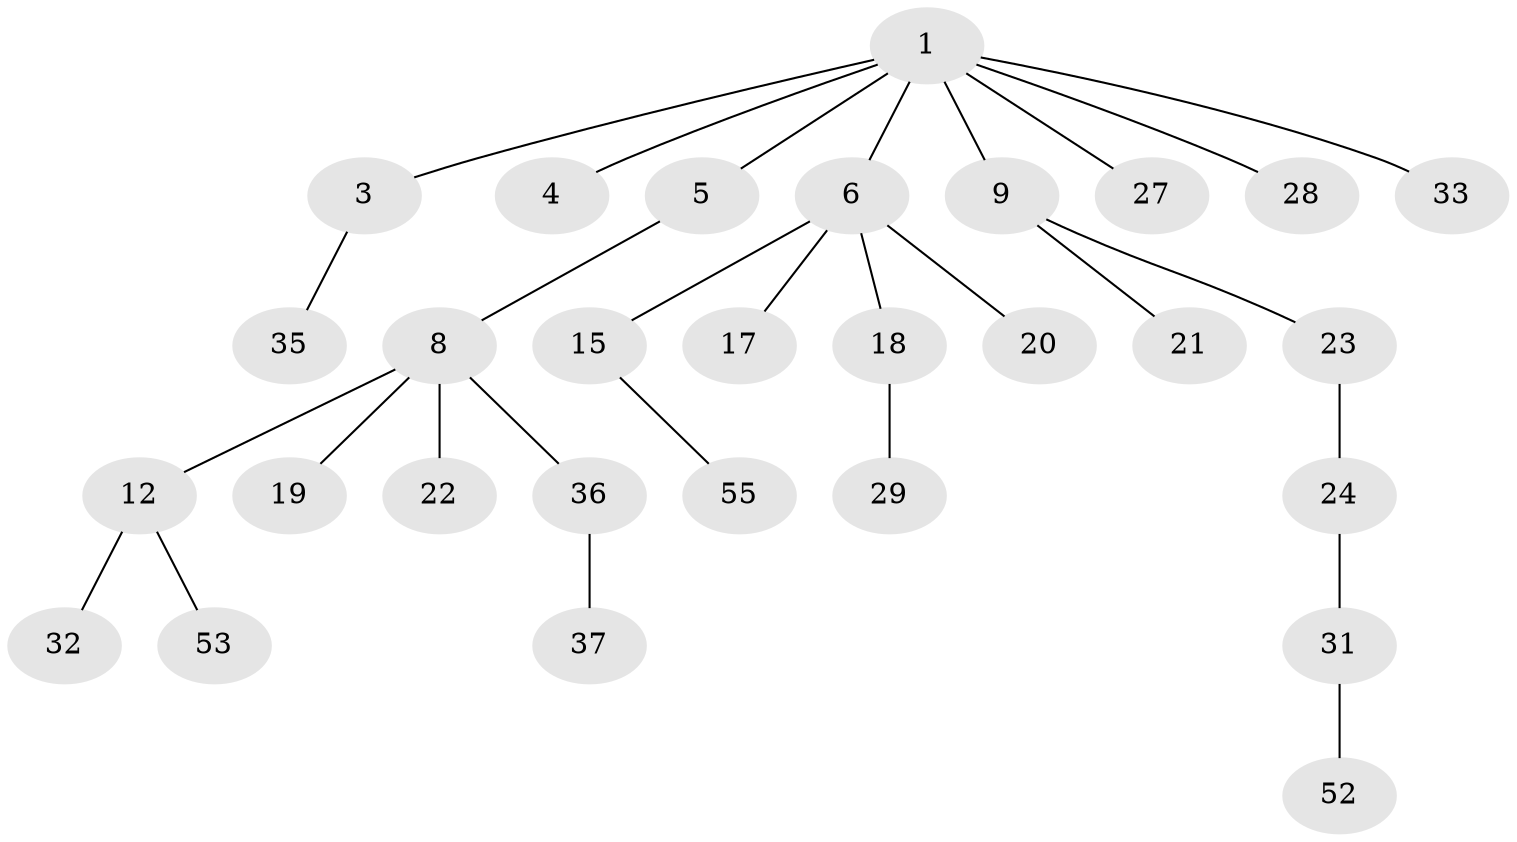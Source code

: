 // original degree distribution, {7: 0.017241379310344827, 3: 0.1206896551724138, 2: 0.3448275862068966, 4: 0.06896551724137931, 5: 0.017241379310344827, 1: 0.43103448275862066}
// Generated by graph-tools (version 1.1) at 2025/19/03/04/25 18:19:22]
// undirected, 29 vertices, 28 edges
graph export_dot {
graph [start="1"]
  node [color=gray90,style=filled];
  1 [super="+2"];
  3 [super="+25"];
  4 [super="+48+58"];
  5 [super="+7"];
  6 [super="+13+11"];
  8 [super="+10"];
  9;
  12 [super="+16"];
  15 [super="+26"];
  17;
  18;
  19 [super="+40+30+39"];
  20;
  21;
  22 [super="+42+44"];
  23;
  24;
  27;
  28;
  29 [super="+49"];
  31 [super="+34+46"];
  32 [super="+38"];
  33 [super="+45+41"];
  35;
  36;
  37;
  52;
  53;
  55 [super="+56"];
  1 -- 3;
  1 -- 4;
  1 -- 6;
  1 -- 9;
  1 -- 28;
  1 -- 33;
  1 -- 27;
  1 -- 5;
  3 -- 35;
  5 -- 8;
  6 -- 20;
  6 -- 17;
  6 -- 18;
  6 -- 15;
  8 -- 19;
  8 -- 22;
  8 -- 36;
  8 -- 12;
  9 -- 21;
  9 -- 23;
  12 -- 32;
  12 -- 53;
  15 -- 55;
  18 -- 29;
  23 -- 24;
  24 -- 31;
  31 -- 52;
  36 -- 37;
}
